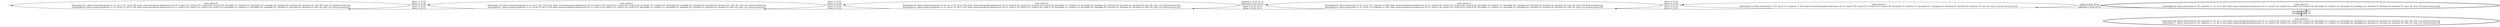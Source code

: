 digraph {
rankdir="LR"
s0[label="state_index=0
State(index=11, fluent atoms=[(capacity v1 c1), (at v1 l1), (at p1 l3)], static atoms=[(capacity-predecessor c0 c1), (road l1 l2), (road l2 l1), (road l3 l2), (road l2 l3), (locatable v1), (vehicle v1), (locatable p1), (package p1), (location l1), (location l2), (location l3), (size c0), (size c1)], derived atoms=[])
State(index=0, fluent atoms=[(capacity v1 c1), (at p1 l1), (at v1 l3)], static atoms=[(capacity-predecessor c0 c1), (road l1 l2), (road l2 l1), (road l3 l2), (road l2 l3), (locatable v1), (vehicle v1), (locatable p1), (package p1), (location l1), (location l2), (location l3), (size c0), (size c1)], derived atoms=[])
"]
s1[label="state_index=1
State(index=10, fluent atoms=[(capacity v1 c1), (at v1 l2), (at p1 l3)], static atoms=[(capacity-predecessor c0 c1), (road l1 l2), (road l2 l1), (road l3 l2), (road l2 l3), (locatable v1), (vehicle v1), (locatable p1), (package p1), (location l1), (location l2), (location l3), (size c0), (size c1)], derived atoms=[])
State(index=1, fluent atoms=[(capacity v1 c1), (at p1 l1), (at v1 l2)], static atoms=[(capacity-predecessor c0 c1), (road l1 l2), (road l2 l1), (road l3 l2), (road l2 l3), (locatable v1), (vehicle v1), (locatable p1), (package p1), (location l1), (location l2), (location l3), (size c0), (size c1)], derived atoms=[])
"]
s2[label="state_index=2
State(index=9, fluent atoms=[(capacity v1 c1), (at v1 l3), (at p1 l3)], static atoms=[(capacity-predecessor c0 c1), (road l1 l2), (road l2 l1), (road l3 l2), (road l2 l3), (locatable v1), (vehicle v1), (locatable p1), (package p1), (location l1), (location l2), (location l3), (size c0), (size c1)], derived atoms=[])
State(index=2, fluent atoms=[(capacity v1 c1), (at p1 l1), (at v1 l1)], static atoms=[(capacity-predecessor c0 c1), (road l1 l2), (road l2 l1), (road l3 l2), (road l2 l3), (locatable v1), (vehicle v1), (locatable p1), (package p1), (location l1), (location l2), (location l3), (size c0), (size c1)], derived atoms=[])
"]
s3[label="state_index=3
State(index=5, fluent atoms=[(at v1 l3), (in p1 v1), (capacity v1 c0)], static atoms=[(capacity-predecessor c0 c1), (road l1 l2), (road l2 l1), (road l3 l2), (road l2 l3), (locatable v1), (vehicle v1), (locatable p1), (package p1), (location l1), (location l2), (location l3), (size c0), (size c1)], derived atoms=[])
State(index=3, fluent atoms=[(at v1 l1), (in p1 v1), (capacity v1 c0)], static atoms=[(capacity-predecessor c0 c1), (road l1 l2), (road l2 l1), (road l3 l2), (road l2 l3), (locatable v1), (vehicle v1), (locatable p1), (package p1), (location l1), (location l2), (location l3), (size c0), (size c1)], derived atoms=[])
"]
s4[label="state_index=4
State(index=4, fluent atoms=[(at v1 l2), (in p1 v1), (capacity v1 c0)], static atoms=[(capacity-predecessor c0 c1), (road l1 l2), (road l2 l1), (road l3 l2), (road l2 l3), (locatable v1), (vehicle v1), (locatable p1), (package p1), (location l1), (location l2), (location l3), (size c0), (size c1)], derived atoms=[])
"]
s5[peripheries=2,label="state_index=5
State(index=6, fluent atoms=[(at p1 l2), (capacity v1 c1), (at v1 l2)], static atoms=[(capacity-predecessor c0 c1), (road l1 l2), (road l2 l1), (road l3 l2), (road l2 l3), (locatable v1), (vehicle v1), (locatable p1), (package p1), (location l1), (location l2), (location l3), (size c0), (size c1)], derived atoms=[])
"]
s6[peripheries=2,label="state_index=6
State(index=8, fluent atoms=[(at p1 l2), (capacity v1 c1), (at v1 l3)], static atoms=[(capacity-predecessor c0 c1), (road l1 l2), (road l2 l1), (road l3 l2), (road l2 l3), (locatable v1), (vehicle v1), (locatable p1), (package p1), (location l1), (location l2), (location l3), (size c0), (size c1)], derived atoms=[])
State(index=7, fluent atoms=[(at p1 l2), (capacity v1 c1), (at v1 l1)], static atoms=[(capacity-predecessor c0 c1), (road l1 l2), (road l2 l1), (road l3 l2), (road l2 l3), (locatable v1), (vehicle v1), (locatable p1), (package p1), (location l1), (location l2), (location l3), (size c0), (size c1)], derived atoms=[])
"]
Dangling [ label = "", style = invis ]
{ rank = same; Dangling }
Dangling -> s0
{ rank = same; s0}
{ rank = same; s1}
{ rank = same; s2}
{ rank = same; s3}
{ rank = same; s4}
{ rank = same; s5,s6}
s0->s1 [label="(drive v1 l3 l2)
(drive v1 l1 l2)
"]
s1->s0 [label="(drive v1 l2 l3)
(drive v1 l2 l1)
"]
s1->s2 [label="(drive v1 l2 l1)
(drive v1 l2 l3)
"]
s2->s1 [label="(drive v1 l3 l2)
(drive v1 l1 l2)
"]
s2->s3 [label="(pick-up v1 l3 p1 c0 c1)
(pick-up v1 l1 p1 c0 c1)
"]
s3->s2 [label="(drop v1 l1 p1 c0 c1)
(drop v1 l3 p1 c0 c1)
"]
s3->s4 [label="(drive v1 l3 l2)
(drive v1 l1 l2)
"]
s4->s3 [label="(drive v1 l2 l1)
(drive v1 l2 l3)
"]
s4->s5 [label="(drop v1 l2 p1 c0 c1)
"]
s5->s4 [label="(pick-up v1 l2 p1 c0 c1)
"]
s5->s6 [label="(drive v1 l2 l1)
(drive v1 l2 l3)
"]
s6->s5 [label="(drive v1 l3 l2)
(drive v1 l1 l2)
"]
}
